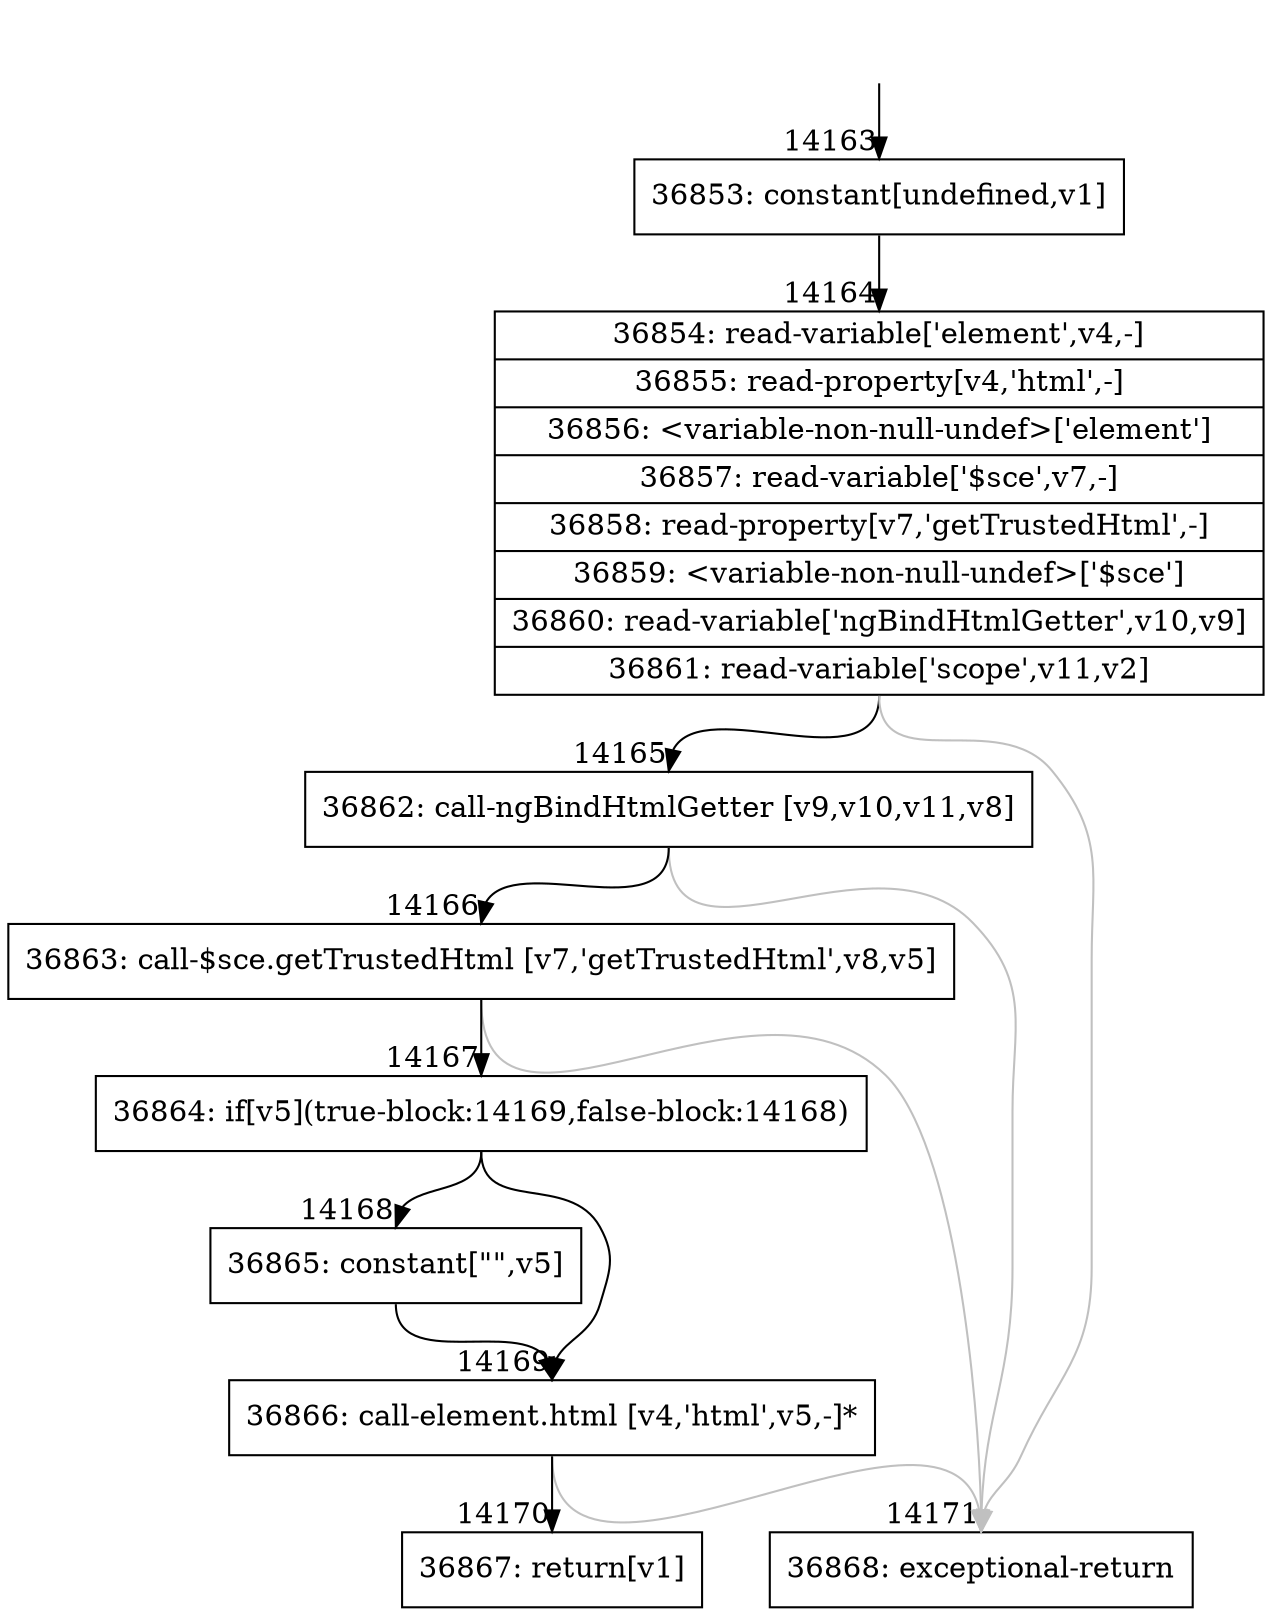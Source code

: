 digraph {
rankdir="TD"
BB_entry1119[shape=none,label=""];
BB_entry1119 -> BB14163 [tailport=s, headport=n, headlabel="    14163"]
BB14163 [shape=record label="{36853: constant[undefined,v1]}" ] 
BB14163 -> BB14164 [tailport=s, headport=n, headlabel="      14164"]
BB14164 [shape=record label="{36854: read-variable['element',v4,-]|36855: read-property[v4,'html',-]|36856: \<variable-non-null-undef\>['element']|36857: read-variable['$sce',v7,-]|36858: read-property[v7,'getTrustedHtml',-]|36859: \<variable-non-null-undef\>['$sce']|36860: read-variable['ngBindHtmlGetter',v10,v9]|36861: read-variable['scope',v11,v2]}" ] 
BB14164 -> BB14165 [tailport=s, headport=n, headlabel="      14165"]
BB14164 -> BB14171 [tailport=s, headport=n, color=gray, headlabel="      14171"]
BB14165 [shape=record label="{36862: call-ngBindHtmlGetter [v9,v10,v11,v8]}" ] 
BB14165 -> BB14166 [tailport=s, headport=n, headlabel="      14166"]
BB14165 -> BB14171 [tailport=s, headport=n, color=gray]
BB14166 [shape=record label="{36863: call-$sce.getTrustedHtml [v7,'getTrustedHtml',v8,v5]}" ] 
BB14166 -> BB14167 [tailport=s, headport=n, headlabel="      14167"]
BB14166 -> BB14171 [tailport=s, headport=n, color=gray]
BB14167 [shape=record label="{36864: if[v5](true-block:14169,false-block:14168)}" ] 
BB14167 -> BB14169 [tailport=s, headport=n, headlabel="      14169"]
BB14167 -> BB14168 [tailport=s, headport=n, headlabel="      14168"]
BB14168 [shape=record label="{36865: constant[\"\",v5]}" ] 
BB14168 -> BB14169 [tailport=s, headport=n]
BB14169 [shape=record label="{36866: call-element.html [v4,'html',v5,-]*}" ] 
BB14169 -> BB14170 [tailport=s, headport=n, headlabel="      14170"]
BB14169 -> BB14171 [tailport=s, headport=n, color=gray]
BB14170 [shape=record label="{36867: return[v1]}" ] 
BB14171 [shape=record label="{36868: exceptional-return}" ] 
//#$~ 22293
}
